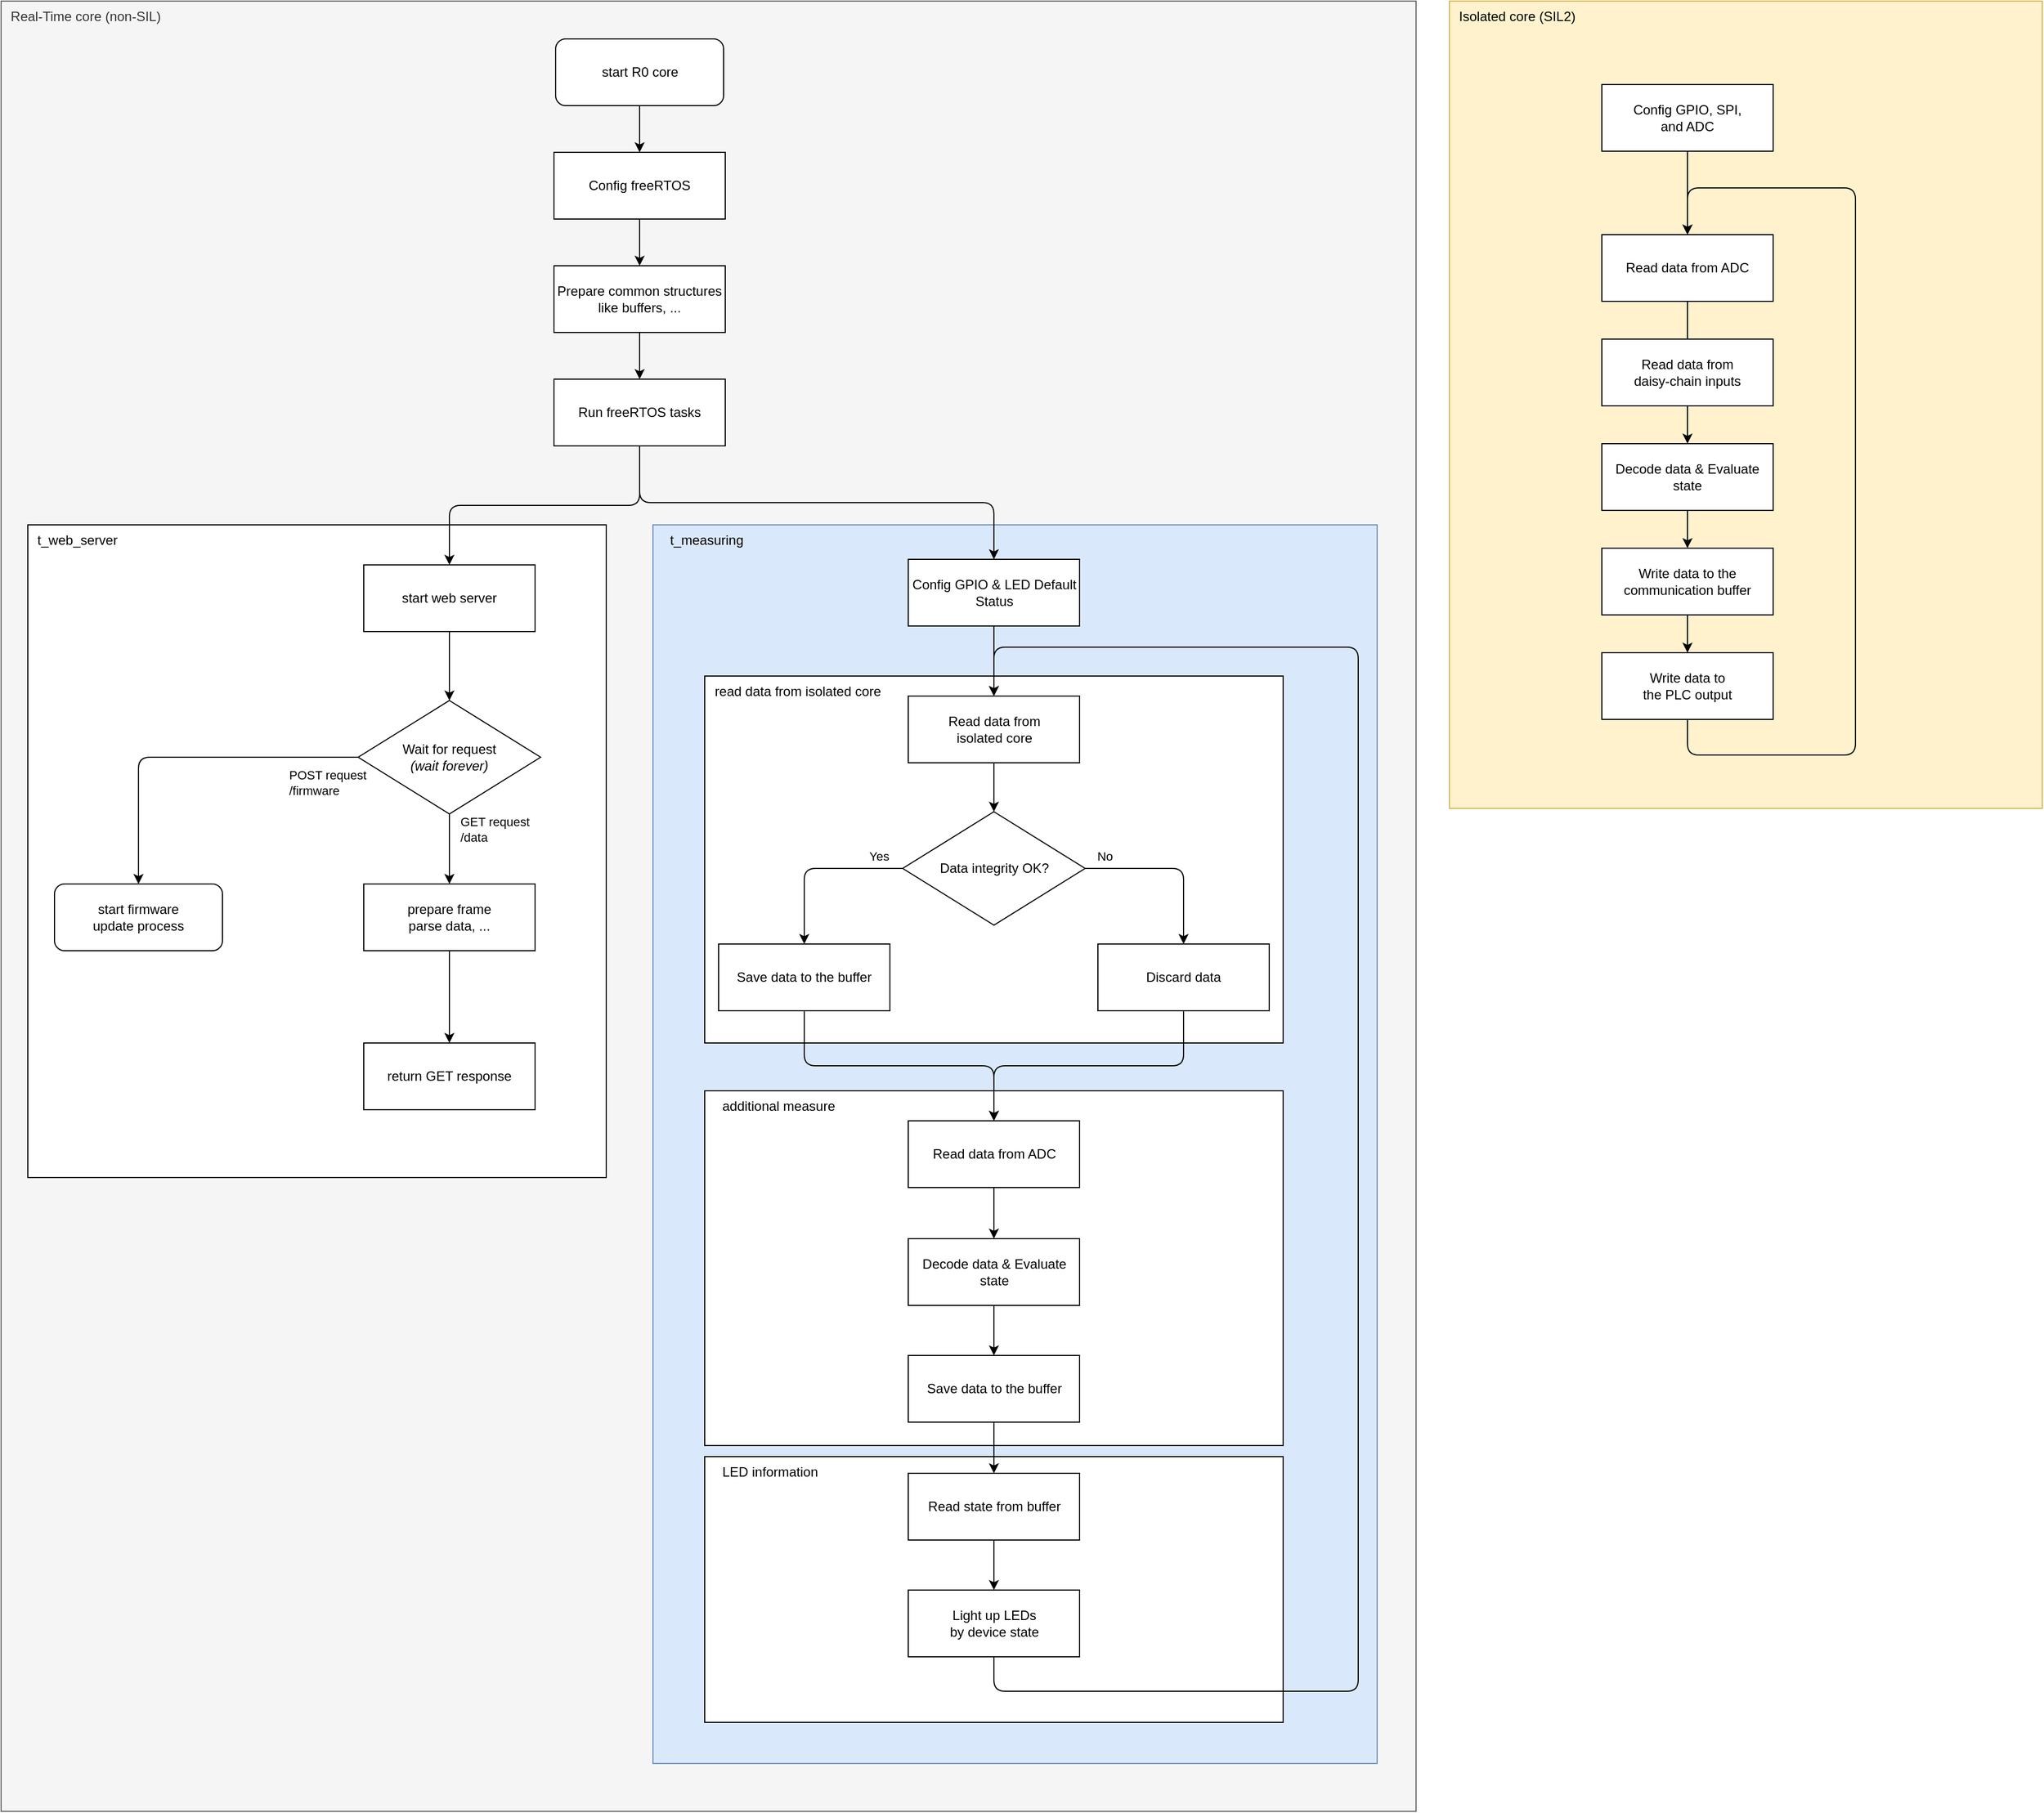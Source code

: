 <mxfile scale="3" border="0">
    <diagram id="LzTGRrPrDBO6Tm46XuKC" name="Page-1">
        <mxGraphModel dx="3299" dy="2540" grid="0" gridSize="10" guides="1" tooltips="1" connect="1" arrows="1" fold="1" page="0" pageScale="1" pageWidth="1600" pageHeight="1200" math="0" shadow="0">
            <root>
                <mxCell id="0"/>
                <mxCell id="1" parent="0"/>
                <mxCell id="261" value="&amp;nbsp; Real-Time core (non-SIL)" style="rounded=0;whiteSpace=wrap;html=1;fillColor=#f5f5f5;strokeColor=#666666;align=left;verticalAlign=top;fontColor=#333333;movable=1;resizable=1;rotatable=1;deletable=1;editable=1;locked=0;connectable=1;" parent="1" vertex="1">
                    <mxGeometry x="-1316" y="-1003" width="1272" height="1628" as="geometry"/>
                </mxCell>
                <mxCell id="284" value="&amp;nbsp;&amp;nbsp;&lt;span style=&quot;color: rgb(0, 0, 0);&quot;&gt;&amp;nbsp; t_measuring&lt;/span&gt;" style="rounded=0;whiteSpace=wrap;html=1;align=left;verticalAlign=top;fillColor=#dae8fc;strokeColor=#6c8ebf;" vertex="1" parent="1">
                    <mxGeometry x="-730" y="-532" width="651" height="1114" as="geometry"/>
                </mxCell>
                <mxCell id="283" value="&amp;nbsp;&amp;nbsp;&lt;span style=&quot;color: rgb(0, 0, 0);&quot;&gt;&amp;nbsp; LED information&lt;/span&gt;" style="rounded=0;whiteSpace=wrap;html=1;align=left;verticalAlign=top;" vertex="1" parent="1">
                    <mxGeometry x="-683.5" y="306" width="520" height="239" as="geometry"/>
                </mxCell>
                <mxCell id="282" value="&amp;nbsp;&amp;nbsp;&lt;span style=&quot;color: rgb(0, 0, 0);&quot;&gt;&amp;nbsp; additional measure&lt;/span&gt;" style="rounded=0;whiteSpace=wrap;html=1;align=left;verticalAlign=top;" vertex="1" parent="1">
                    <mxGeometry x="-683.5" y="-23" width="520" height="319" as="geometry"/>
                </mxCell>
                <mxCell id="281" value="&amp;nbsp; read data from isolated core" style="rounded=0;whiteSpace=wrap;html=1;align=left;verticalAlign=top;" vertex="1" parent="1">
                    <mxGeometry x="-683.5" y="-396" width="520" height="330" as="geometry"/>
                </mxCell>
                <mxCell id="262" value="&amp;nbsp; t_web_server" style="rounded=0;whiteSpace=wrap;html=1;align=left;verticalAlign=top;" parent="1" vertex="1">
                    <mxGeometry x="-1292" y="-532" width="520" height="587" as="geometry"/>
                </mxCell>
                <mxCell id="172" value="&amp;nbsp; Isolated core (SIL2)" style="rounded=0;whiteSpace=wrap;html=1;fillColor=#fff2cc;strokeColor=#d6b656;align=left;verticalAlign=top;movable=0;resizable=0;rotatable=0;deletable=0;editable=0;locked=1;connectable=0;" parent="1" vertex="1">
                    <mxGeometry x="-14" y="-1003" width="533" height="726" as="geometry"/>
                </mxCell>
                <mxCell id="166" style="edgeStyle=none;html=1;exitX=0.5;exitY=1;exitDx=0;exitDy=0;" parent="1" source="163" target="164" edge="1">
                    <mxGeometry relative="1" as="geometry"/>
                </mxCell>
                <mxCell id="163" value="Read data from ADC" style="rounded=0;whiteSpace=wrap;html=1;" parent="1" vertex="1">
                    <mxGeometry x="123" y="-793" width="154" height="60" as="geometry"/>
                </mxCell>
                <mxCell id="167" style="edgeStyle=none;html=1;exitX=0.5;exitY=1;exitDx=0;exitDy=0;" parent="1" source="164" target="165" edge="1">
                    <mxGeometry relative="1" as="geometry"/>
                </mxCell>
                <mxCell id="164" value="Decode data &amp;amp; Evaluate state" style="rounded=0;whiteSpace=wrap;html=1;" parent="1" vertex="1">
                    <mxGeometry x="123" y="-605" width="154" height="60" as="geometry"/>
                </mxCell>
                <mxCell id="170" style="edgeStyle=none;html=1;exitX=0.5;exitY=1;exitDx=0;exitDy=0;" parent="1" source="165" target="169" edge="1">
                    <mxGeometry relative="1" as="geometry"/>
                </mxCell>
                <mxCell id="165" value="Write data to the communication buffer" style="rounded=0;whiteSpace=wrap;html=1;" parent="1" vertex="1">
                    <mxGeometry x="123" y="-511" width="154" height="60" as="geometry"/>
                </mxCell>
                <mxCell id="171" style="edgeStyle=orthogonalEdgeStyle;html=1;entryX=0.5;entryY=0;entryDx=0;entryDy=0;" parent="1" source="169" target="163" edge="1">
                    <mxGeometry relative="1" as="geometry">
                        <Array as="points">
                            <mxPoint x="200" y="-325"/>
                            <mxPoint x="351" y="-325"/>
                            <mxPoint x="351" y="-835"/>
                            <mxPoint x="200" y="-835"/>
                        </Array>
                    </mxGeometry>
                </mxCell>
                <mxCell id="169" value="Write data to&lt;br&gt;the PLC output" style="rounded=0;whiteSpace=wrap;html=1;" parent="1" vertex="1">
                    <mxGeometry x="123" y="-417" width="154" height="60" as="geometry"/>
                </mxCell>
                <mxCell id="241" style="edgeStyle=none;html=1;exitX=0.5;exitY=1;exitDx=0;exitDy=0;entryX=0.5;entryY=0;entryDx=0;entryDy=0;" parent="1" source="224" target="239" edge="1">
                    <mxGeometry relative="1" as="geometry"/>
                </mxCell>
                <mxCell id="224" value="start web server" style="rounded=0;whiteSpace=wrap;html=1;flipV=1;flipH=1;" parent="1" vertex="1">
                    <mxGeometry x="-990" y="-496" width="154" height="60" as="geometry"/>
                </mxCell>
                <mxCell id="226" style="edgeStyle=none;html=1;" parent="1" source="225" target="163" edge="1">
                    <mxGeometry relative="1" as="geometry"/>
                </mxCell>
                <mxCell id="225" value="Config GPIO, SPI,&lt;br&gt;and ADC" style="rounded=0;whiteSpace=wrap;html=1;" parent="1" vertex="1">
                    <mxGeometry x="123" y="-928" width="154" height="60" as="geometry"/>
                </mxCell>
                <mxCell id="238" style="edgeStyle=none;html=1;exitX=0.5;exitY=1;exitDx=0;exitDy=0;" parent="1" source="234" target="235" edge="1">
                    <mxGeometry relative="1" as="geometry"/>
                </mxCell>
                <mxCell id="234" value="prepare frame&lt;div&gt;parse data, ...&lt;/div&gt;" style="rounded=0;whiteSpace=wrap;html=1;flipV=1;flipH=1;" parent="1" vertex="1">
                    <mxGeometry x="-990" y="-209" width="154" height="60" as="geometry"/>
                </mxCell>
                <mxCell id="235" value="return GET response" style="rounded=0;whiteSpace=wrap;html=1;flipV=0;flipH=1;" parent="1" vertex="1">
                    <mxGeometry x="-990" y="-66" width="154" height="60" as="geometry"/>
                </mxCell>
                <mxCell id="240" style="edgeStyle=none;html=1;exitX=0.5;exitY=1;exitDx=0;exitDy=0;entryX=0.5;entryY=0;entryDx=0;entryDy=0;" parent="1" source="239" target="234" edge="1">
                    <mxGeometry relative="1" as="geometry"/>
                </mxCell>
                <mxCell id="242" value="GET request&lt;div&gt;/data&lt;/div&gt;" style="edgeLabel;html=1;align=left;verticalAlign=middle;resizable=0;points=[];" parent="240" vertex="1" connectable="0">
                    <mxGeometry x="-0.408" relative="1" as="geometry">
                        <mxPoint x="8" y="-5" as="offset"/>
                    </mxGeometry>
                </mxCell>
                <mxCell id="245" style="edgeStyle=orthogonalEdgeStyle;html=1;exitX=0;exitY=0.5;exitDx=0;exitDy=0;entryX=0.5;entryY=0;entryDx=0;entryDy=0;" parent="1" source="239" target="244" edge="1">
                    <mxGeometry relative="1" as="geometry"/>
                </mxCell>
                <mxCell id="246" value="POST request&lt;div&gt;/firmware&lt;/div&gt;" style="edgeLabel;html=1;align=left;verticalAlign=middle;resizable=0;points=[];" parent="245" vertex="1" connectable="0">
                    <mxGeometry x="-0.495" y="-2" relative="1" as="geometry">
                        <mxPoint x="14" y="25" as="offset"/>
                    </mxGeometry>
                </mxCell>
                <mxCell id="239" value="Wait for request&lt;div&gt;&lt;i&gt;(wait forever)&lt;/i&gt;&lt;/div&gt;" style="rhombus;whiteSpace=wrap;html=1;" parent="1" vertex="1">
                    <mxGeometry x="-995" y="-374" width="164" height="102" as="geometry"/>
                </mxCell>
                <mxCell id="244" value="start firmware&lt;br&gt;update process" style="rounded=1;whiteSpace=wrap;html=1;" parent="1" vertex="1">
                    <mxGeometry x="-1268" y="-209" width="151" height="60" as="geometry"/>
                </mxCell>
                <mxCell id="254" style="edgeStyle=none;html=1;exitX=0.5;exitY=1;exitDx=0;exitDy=0;" parent="1" source="250" target="251" edge="1">
                    <mxGeometry relative="1" as="geometry"/>
                </mxCell>
                <mxCell id="250" value="start R0 core" style="rounded=1;whiteSpace=wrap;html=1;" parent="1" vertex="1">
                    <mxGeometry x="-817.5" y="-969" width="151" height="60" as="geometry"/>
                </mxCell>
                <mxCell id="255" style="edgeStyle=none;html=1;exitX=0.5;exitY=1;exitDx=0;exitDy=0;" parent="1" source="251" target="253" edge="1">
                    <mxGeometry relative="1" as="geometry"/>
                </mxCell>
                <mxCell id="251" value="Config freeRTOS" style="rounded=0;whiteSpace=wrap;html=1;" parent="1" vertex="1">
                    <mxGeometry x="-819" y="-867" width="154" height="60" as="geometry"/>
                </mxCell>
                <mxCell id="285" style="edgeStyle=orthogonalEdgeStyle;html=1;exitX=0.5;exitY=1;exitDx=0;exitDy=0;entryX=0.5;entryY=0;entryDx=0;entryDy=0;" edge="1" parent="1" source="252" target="273">
                    <mxGeometry relative="1" as="geometry"/>
                </mxCell>
                <mxCell id="286" style="edgeStyle=orthogonalEdgeStyle;html=1;exitX=0.5;exitY=1;exitDx=0;exitDy=0;entryX=0.5;entryY=0;entryDx=0;entryDy=0;" edge="1" parent="1" source="252" target="224">
                    <mxGeometry relative="1" as="geometry"/>
                </mxCell>
                <mxCell id="252" value="Run freeRTOS tasks" style="rounded=0;whiteSpace=wrap;html=1;" parent="1" vertex="1">
                    <mxGeometry x="-819" y="-663" width="154" height="60" as="geometry"/>
                </mxCell>
                <mxCell id="256" style="edgeStyle=none;html=1;exitX=0.5;exitY=1;exitDx=0;exitDy=0;" parent="1" source="253" target="252" edge="1">
                    <mxGeometry relative="1" as="geometry"/>
                </mxCell>
                <mxCell id="253" value="Prepare common structures&lt;div&gt;like buffers, ...&lt;/div&gt;" style="rounded=0;whiteSpace=wrap;html=1;" parent="1" vertex="1">
                    <mxGeometry x="-819" y="-765" width="154" height="60" as="geometry"/>
                </mxCell>
                <mxCell id="269" value="Read data from&lt;br&gt;daisy-chain inputs" style="rounded=0;whiteSpace=wrap;html=1;" parent="1" vertex="1">
                    <mxGeometry x="123" y="-699" width="154" height="60" as="geometry"/>
                </mxCell>
                <mxCell id="181" style="edgeStyle=none;html=1;exitX=0.5;exitY=1;exitDx=0;exitDy=0;entryX=0.5;entryY=0;entryDx=0;entryDy=0;" parent="1" source="174" target="175" edge="1">
                    <mxGeometry relative="1" as="geometry"/>
                </mxCell>
                <mxCell id="174" value="Read data from&lt;br&gt;isolated core" style="rounded=0;whiteSpace=wrap;html=1;" parent="1" vertex="1">
                    <mxGeometry x="-500.5" y="-378" width="154" height="60" as="geometry"/>
                </mxCell>
                <mxCell id="179" style="edgeStyle=orthogonalEdgeStyle;html=1;exitX=0;exitY=0.5;exitDx=0;exitDy=0;entryX=0.5;entryY=0;entryDx=0;entryDy=0;" parent="1" source="175" target="176" edge="1">
                    <mxGeometry relative="1" as="geometry"/>
                </mxCell>
                <mxCell id="185" value="Yes" style="edgeLabel;html=1;align=center;verticalAlign=middle;resizable=0;points=[];" parent="179" vertex="1" connectable="0">
                    <mxGeometry x="-0.504" y="-3" relative="1" as="geometry">
                        <mxPoint x="17" y="-8" as="offset"/>
                    </mxGeometry>
                </mxCell>
                <mxCell id="180" style="edgeStyle=orthogonalEdgeStyle;html=1;exitX=1;exitY=0.5;exitDx=0;exitDy=0;entryX=0.5;entryY=0;entryDx=0;entryDy=0;" parent="1" source="175" target="177" edge="1">
                    <mxGeometry relative="1" as="geometry"/>
                </mxCell>
                <mxCell id="186" value="No" style="edgeLabel;html=1;align=center;verticalAlign=middle;resizable=0;points=[];" parent="180" vertex="1" connectable="0">
                    <mxGeometry x="-0.855" relative="1" as="geometry">
                        <mxPoint x="6" y="-11" as="offset"/>
                    </mxGeometry>
                </mxCell>
                <mxCell id="175" value="Data integrity OK?" style="rhombus;whiteSpace=wrap;html=1;" parent="1" vertex="1">
                    <mxGeometry x="-505.5" y="-274" width="164" height="102" as="geometry"/>
                </mxCell>
                <mxCell id="274" style="edgeStyle=orthogonalEdgeStyle;html=1;exitX=0.5;exitY=1;exitDx=0;exitDy=0;entryX=0.5;entryY=0;entryDx=0;entryDy=0;" edge="1" parent="1" source="176" target="189">
                    <mxGeometry relative="1" as="geometry"/>
                </mxCell>
                <mxCell id="176" value="Save data to the buffer" style="rounded=0;whiteSpace=wrap;html=1;" parent="1" vertex="1">
                    <mxGeometry x="-671" y="-155" width="154" height="60" as="geometry"/>
                </mxCell>
                <mxCell id="275" style="edgeStyle=orthogonalEdgeStyle;html=1;exitX=0.5;exitY=1;exitDx=0;exitDy=0;entryX=0.5;entryY=0;entryDx=0;entryDy=0;" edge="1" parent="1" source="177" target="189">
                    <mxGeometry relative="1" as="geometry"/>
                </mxCell>
                <mxCell id="177" value="Discard data" style="rounded=0;whiteSpace=wrap;html=1;" parent="1" vertex="1">
                    <mxGeometry x="-330" y="-155" width="154" height="60" as="geometry"/>
                </mxCell>
                <mxCell id="202" style="edgeStyle=none;html=1;exitX=0.5;exitY=1;exitDx=0;exitDy=0;" parent="1" source="189" target="201" edge="1">
                    <mxGeometry relative="1" as="geometry"/>
                </mxCell>
                <mxCell id="189" value="Read data from ADC" style="rounded=0;whiteSpace=wrap;html=1;" parent="1" vertex="1">
                    <mxGeometry x="-500.5" y="4" width="154" height="60" as="geometry"/>
                </mxCell>
                <mxCell id="276" style="edgeStyle=none;html=1;exitX=0.5;exitY=1;exitDx=0;exitDy=0;" edge="1" parent="1" source="196" target="212">
                    <mxGeometry relative="1" as="geometry"/>
                </mxCell>
                <mxCell id="196" value="Save data to the buffer" style="rounded=0;whiteSpace=wrap;html=1;" parent="1" vertex="1">
                    <mxGeometry x="-500.5" y="215" width="154" height="60" as="geometry"/>
                </mxCell>
                <mxCell id="203" style="edgeStyle=none;html=1;exitX=0.5;exitY=1;exitDx=0;exitDy=0;" parent="1" source="201" target="196" edge="1">
                    <mxGeometry relative="1" as="geometry"/>
                </mxCell>
                <mxCell id="201" value="Decode data &amp;amp; Evaluate state" style="rounded=0;whiteSpace=wrap;html=1;" parent="1" vertex="1">
                    <mxGeometry x="-500.5" y="110" width="154" height="60" as="geometry"/>
                </mxCell>
                <mxCell id="215" style="edgeStyle=none;html=1;exitX=0.5;exitY=1;exitDx=0;exitDy=0;" parent="1" source="212" target="213" edge="1">
                    <mxGeometry relative="1" as="geometry"/>
                </mxCell>
                <mxCell id="212" value="Read state from buffer" style="rounded=0;whiteSpace=wrap;html=1;" parent="1" vertex="1">
                    <mxGeometry x="-500.5" y="321" width="154" height="60" as="geometry"/>
                </mxCell>
                <mxCell id="279" style="edgeStyle=orthogonalEdgeStyle;html=1;exitX=0.5;exitY=1;exitDx=0;exitDy=0;entryX=0.5;entryY=0;entryDx=0;entryDy=0;" edge="1" parent="1" source="213" target="174">
                    <mxGeometry relative="1" as="geometry">
                        <Array as="points">
                            <mxPoint x="-424" y="517"/>
                            <mxPoint x="-96" y="517"/>
                            <mxPoint x="-96" y="-422"/>
                            <mxPoint x="-424" y="-422"/>
                        </Array>
                    </mxGeometry>
                </mxCell>
                <mxCell id="213" value="Light up LEDs&lt;div&gt;by device state&lt;/div&gt;" style="rounded=0;whiteSpace=wrap;html=1;" parent="1" vertex="1">
                    <mxGeometry x="-500.5" y="426" width="154" height="60" as="geometry"/>
                </mxCell>
                <mxCell id="280" style="edgeStyle=none;html=1;" edge="1" parent="1" source="273" target="174">
                    <mxGeometry relative="1" as="geometry"/>
                </mxCell>
                <mxCell id="273" value="Config GPIO &amp;amp; LED Default Status" style="rounded=0;whiteSpace=wrap;html=1;" vertex="1" parent="1">
                    <mxGeometry x="-500.5" y="-501" width="154" height="60" as="geometry"/>
                </mxCell>
            </root>
        </mxGraphModel>
    </diagram>
</mxfile>